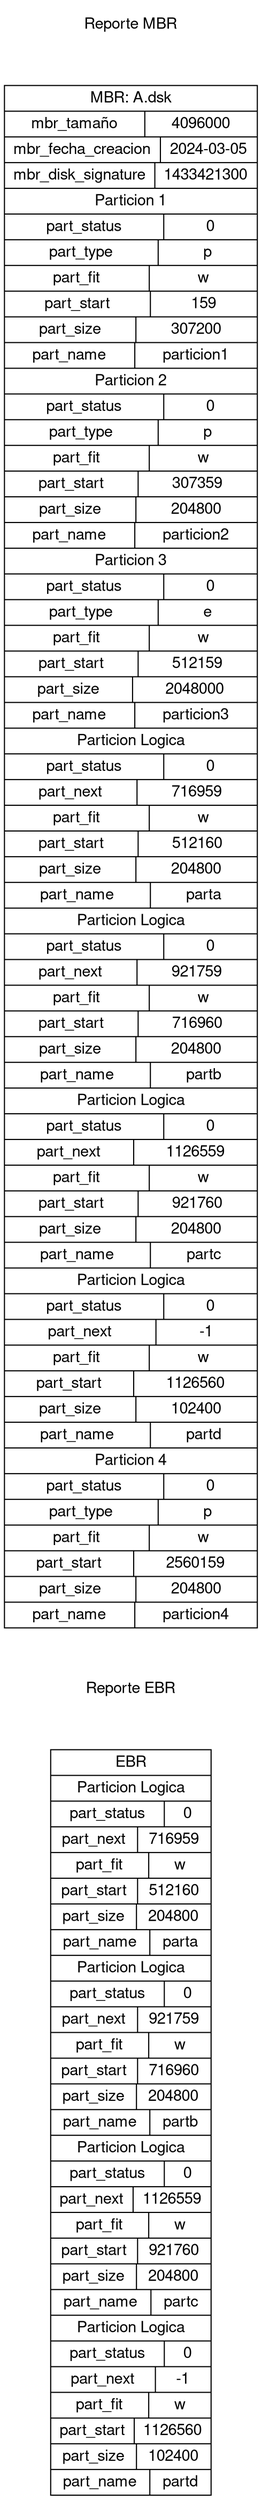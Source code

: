 
		digraph G {
 			fontname="Helvetica,Arial,sans-serif"
			node [fontname="Helvetica,Arial,sans-serif"]
			edge [fontname="Helvetica,Arial,sans-serif"]
			concentrate=True;
			rankdir=TB;
			node [shape=record];

			title [label="Reporte MBR" shape=plaintext fontname="Helvetica,Arial,sans-serif"];

  			mbr[label="
				{MBR: A.dsk|
					{mbr_tamaño|4096000}
					|{mbr_fecha_creacion|2024-03-05}
					|{mbr_disk_signature|1433421300}
								
		|Particion 1
		|{part_status|0}
		|{part_type|p}
		|{part_fit|w}
		|{part_start|159}
		|{part_size|307200}
		|{part_name|particion1}
		|Particion 2
		|{part_status|0}
		|{part_type|p}
		|{part_fit|w}
		|{part_start|307359}
		|{part_size|204800}
		|{part_name|particion2}
		|Particion 3
		|{part_status|0}
		|{part_type|e}
		|{part_fit|w}
		|{part_start|512159}
		|{part_size|2048000}
		|{part_name|particion3}
		|Particion Logica
		|{part_status|0}
		|{part_next|716959}
		|{part_fit|w}
		|{part_start|512160}
		|{part_size|204800}
		|{part_name|parta}
		|Particion Logica
		|{part_status|0}
		|{part_next|921759}
		|{part_fit|w}
		|{part_start|716960}
		|{part_size|204800}
		|{part_name|partb}
		|Particion Logica
		|{part_status|0}
		|{part_next|1126559}
		|{part_fit|w}
		|{part_start|921760}
		|{part_size|204800}
		|{part_name|partc}
		|Particion Logica
		|{part_status|0}
		|{part_next|-1}
		|{part_fit|w}
		|{part_start|1126560}
		|{part_size|102400}
		|{part_name|partd}
		|Particion 4
		|{part_status|0}
		|{part_type|p}
		|{part_fit|w}
		|{part_start|2560159}
		|{part_size|204800}
		|{part_name|particion4}
				}
			"];
			title2 [label="Reporte EBR" shape=plaintext fontname="Helvetica,Arial,sans-serif"];
			
			ebr[label="
				{EBR
		|Particion Logica
		|{part_status|0}
		|{part_next|716959}
		|{part_fit|w}
		|{part_start|512160}
		|{part_size|204800}
		|{part_name|parta}
		|Particion Logica
		|{part_status|0}
		|{part_next|921759}
		|{part_fit|w}
		|{part_start|716960}
		|{part_size|204800}
		|{part_name|partb}
		|Particion Logica
		|{part_status|0}
		|{part_next|1126559}
		|{part_fit|w}
		|{part_start|921760}
		|{part_size|204800}
		|{part_name|partc}
		|Particion Logica
		|{part_status|0}
		|{part_next|-1}
		|{part_fit|w}
		|{part_start|1126560}
		|{part_size|102400}
		|{part_name|partd}}
			"];

			title -> mbr [style=invis];
    		mbr -> title2[style=invis];
			title2 -> ebr[style=invis];
		}